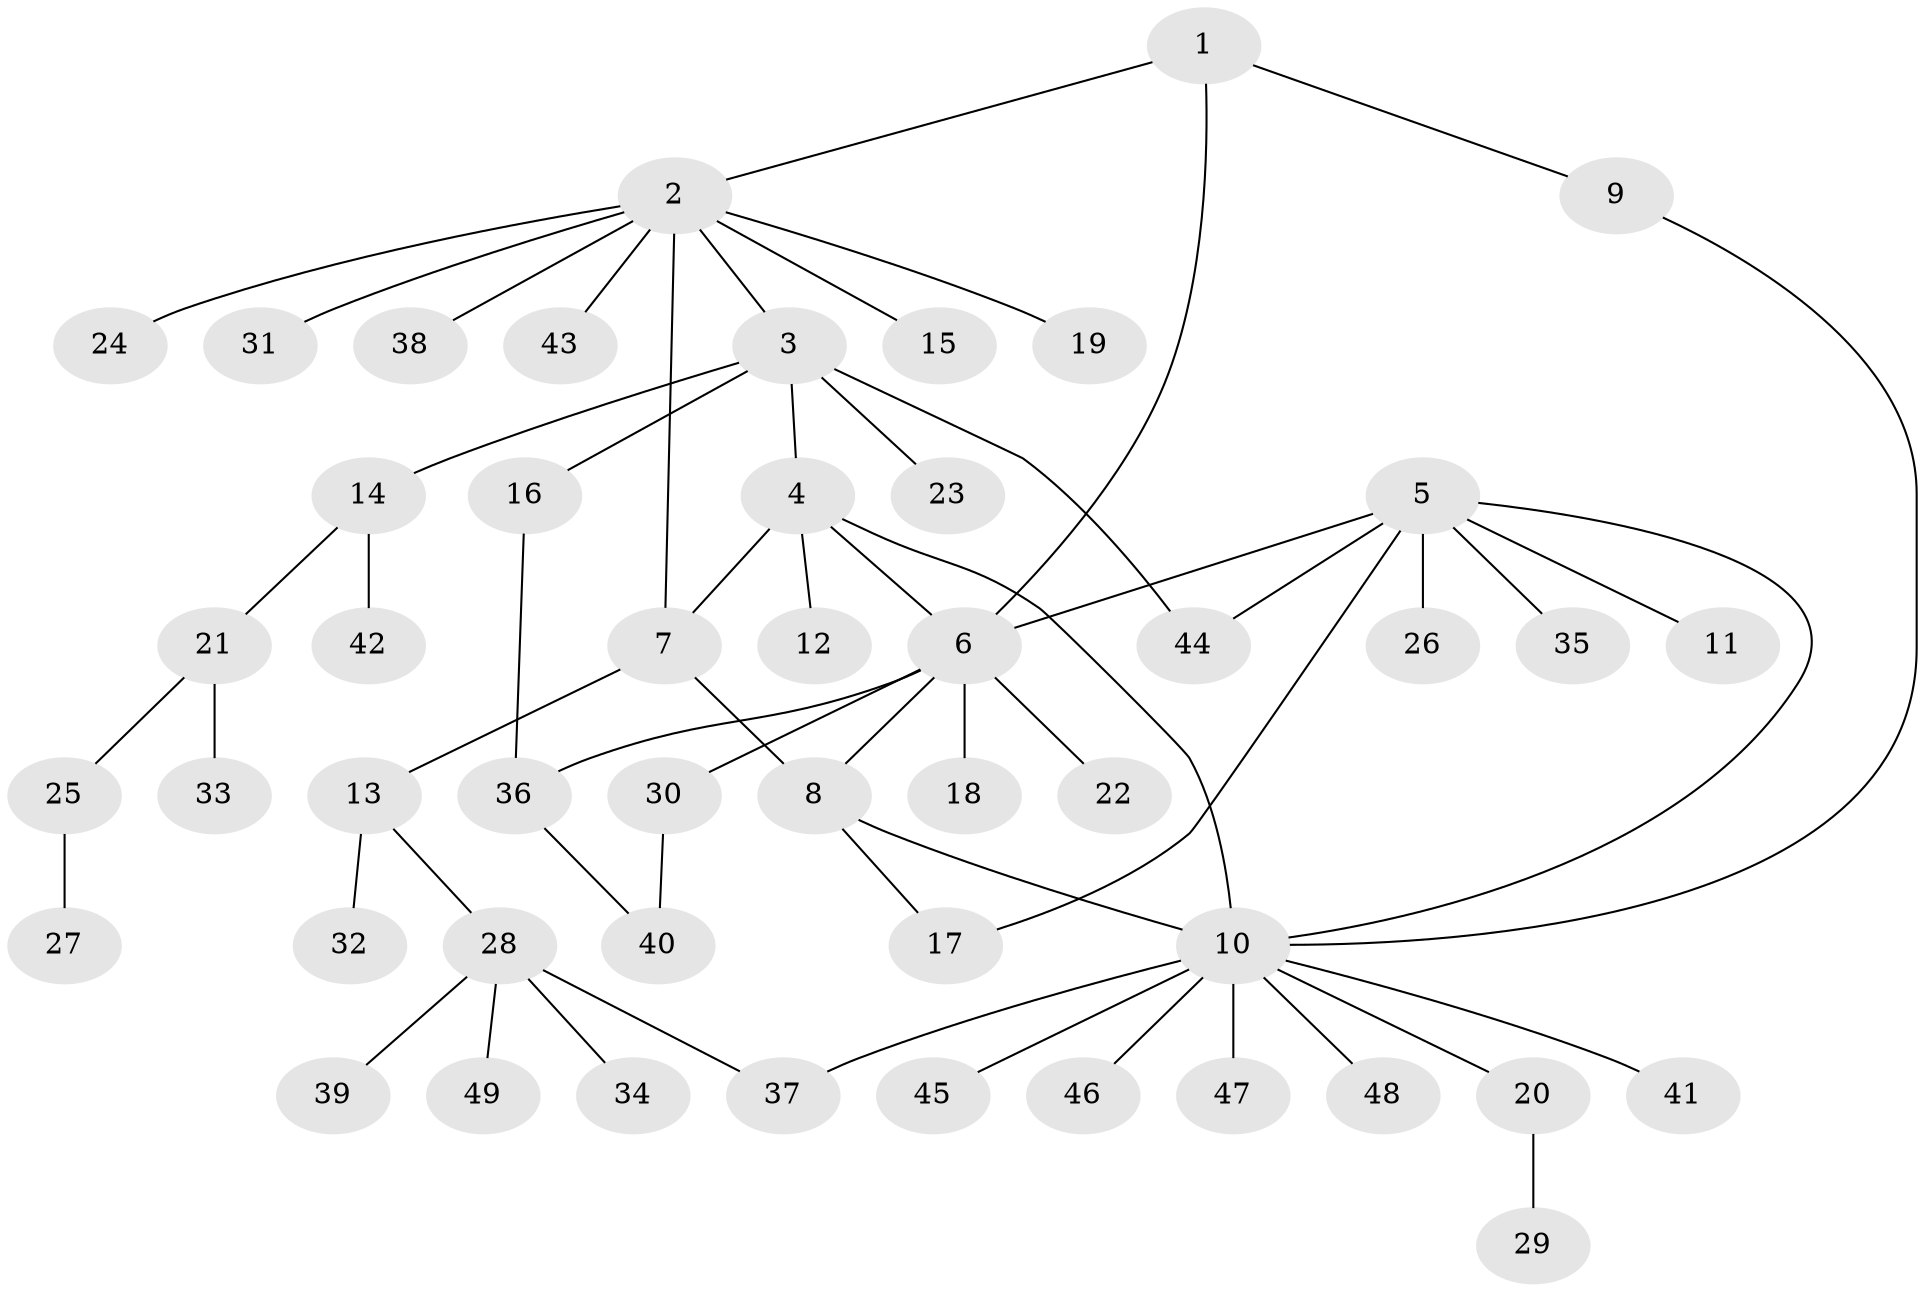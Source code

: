 // coarse degree distribution, {3: 0.08, 4: 0.04, 6: 0.08, 1: 0.48, 2: 0.2, 7: 0.04, 5: 0.04, 8: 0.04}
// Generated by graph-tools (version 1.1) at 2025/37/03/04/25 23:37:51]
// undirected, 49 vertices, 59 edges
graph export_dot {
  node [color=gray90,style=filled];
  1;
  2;
  3;
  4;
  5;
  6;
  7;
  8;
  9;
  10;
  11;
  12;
  13;
  14;
  15;
  16;
  17;
  18;
  19;
  20;
  21;
  22;
  23;
  24;
  25;
  26;
  27;
  28;
  29;
  30;
  31;
  32;
  33;
  34;
  35;
  36;
  37;
  38;
  39;
  40;
  41;
  42;
  43;
  44;
  45;
  46;
  47;
  48;
  49;
  1 -- 2;
  1 -- 6;
  1 -- 9;
  2 -- 3;
  2 -- 7;
  2 -- 15;
  2 -- 19;
  2 -- 24;
  2 -- 31;
  2 -- 38;
  2 -- 43;
  3 -- 4;
  3 -- 14;
  3 -- 16;
  3 -- 23;
  3 -- 44;
  4 -- 6;
  4 -- 7;
  4 -- 10;
  4 -- 12;
  5 -- 6;
  5 -- 10;
  5 -- 11;
  5 -- 17;
  5 -- 26;
  5 -- 35;
  5 -- 44;
  6 -- 8;
  6 -- 18;
  6 -- 22;
  6 -- 30;
  6 -- 36;
  7 -- 8;
  7 -- 13;
  8 -- 10;
  8 -- 17;
  9 -- 10;
  10 -- 20;
  10 -- 37;
  10 -- 41;
  10 -- 45;
  10 -- 46;
  10 -- 47;
  10 -- 48;
  13 -- 28;
  13 -- 32;
  14 -- 21;
  14 -- 42;
  16 -- 36;
  20 -- 29;
  21 -- 25;
  21 -- 33;
  25 -- 27;
  28 -- 34;
  28 -- 37;
  28 -- 39;
  28 -- 49;
  30 -- 40;
  36 -- 40;
}
